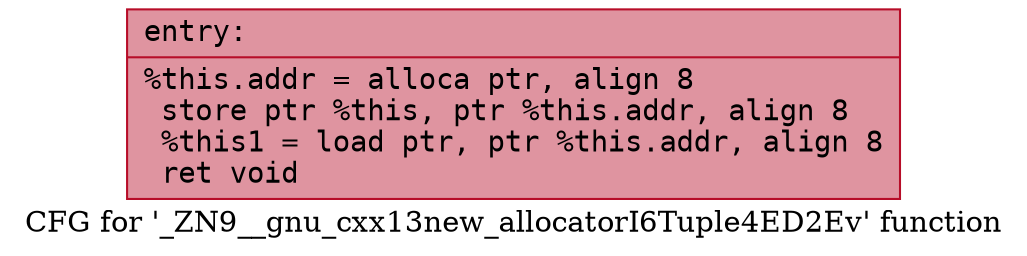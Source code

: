 digraph "CFG for '_ZN9__gnu_cxx13new_allocatorI6Tuple4ED2Ev' function" {
	label="CFG for '_ZN9__gnu_cxx13new_allocatorI6Tuple4ED2Ev' function";

	Node0x55c6063c5e30 [shape=record,color="#b70d28ff", style=filled, fillcolor="#b70d2870" fontname="Courier",label="{entry:\l|  %this.addr = alloca ptr, align 8\l  store ptr %this, ptr %this.addr, align 8\l  %this1 = load ptr, ptr %this.addr, align 8\l  ret void\l}"];
}
